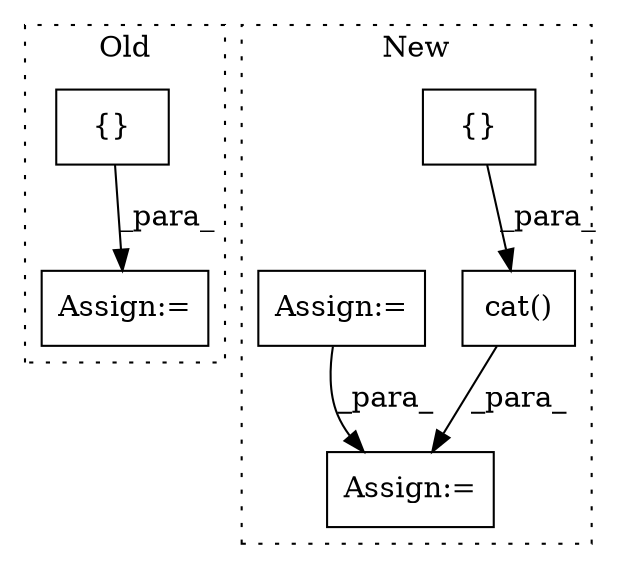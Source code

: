 digraph G {
subgraph cluster0 {
1 [label="{}" a="59" s="5113,5139" l="1,0" shape="box"];
5 [label="Assign:=" a="68" s="5879" l="4" shape="box"];
label = "Old";
style="dotted";
}
subgraph cluster1 {
2 [label="cat()" a="75" s="5280,5320" l="10,1" shape="box"];
3 [label="Assign:=" a="68" s="6077" l="3" shape="box"];
4 [label="{}" a="59" s="5290,5316" l="1,0" shape="box"];
6 [label="Assign:=" a="68" s="5134" l="3" shape="box"];
label = "New";
style="dotted";
}
1 -> 5 [label="_para_"];
2 -> 3 [label="_para_"];
4 -> 2 [label="_para_"];
6 -> 3 [label="_para_"];
}